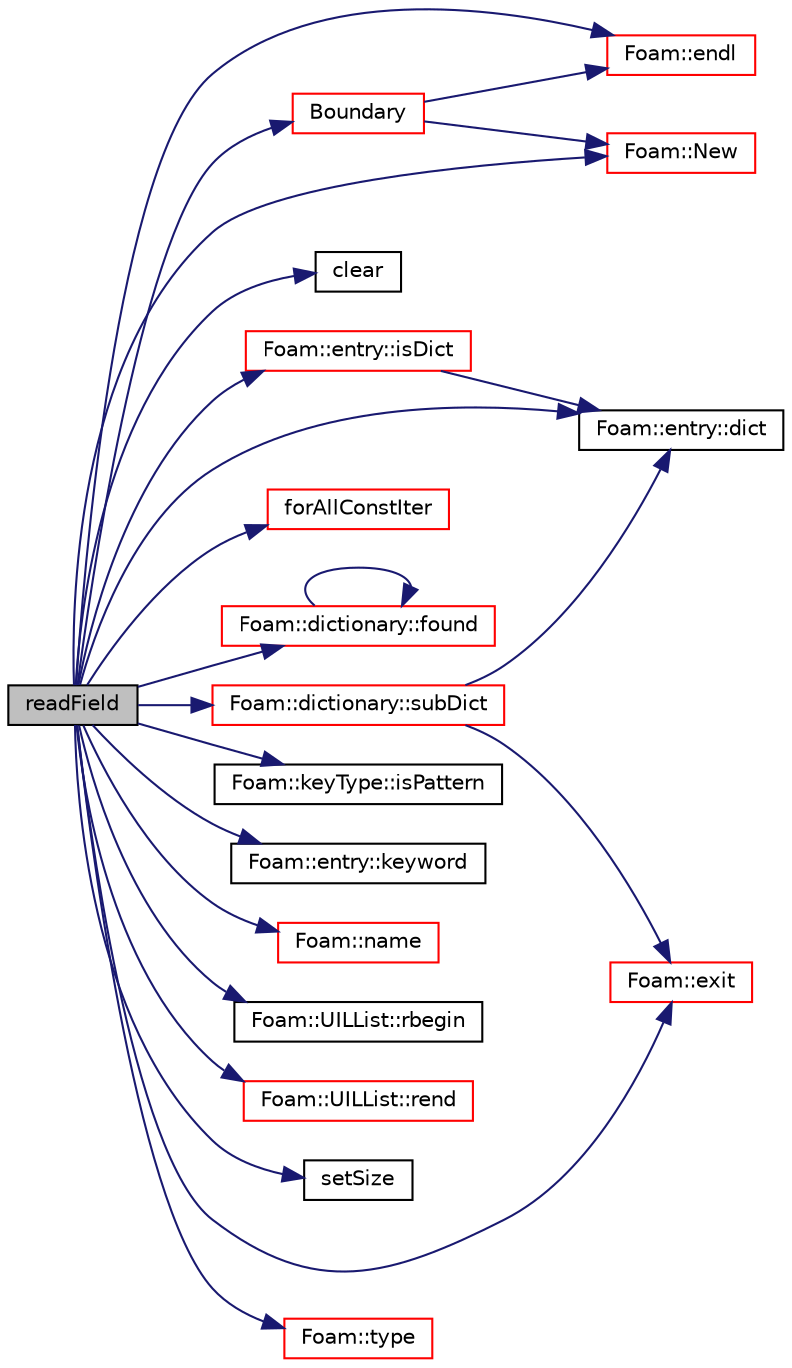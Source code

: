 digraph "readField"
{
  bgcolor="transparent";
  edge [fontname="Helvetica",fontsize="10",labelfontname="Helvetica",labelfontsize="10"];
  node [fontname="Helvetica",fontsize="10",shape=record];
  rankdir="LR";
  Node368 [label="readField",height=0.2,width=0.4,color="black", fillcolor="grey75", style="filled", fontcolor="black"];
  Node368 -> Node369 [color="midnightblue",fontsize="10",style="solid",fontname="Helvetica"];
  Node369 [label="Boundary",height=0.2,width=0.4,color="red",URL="$a27621.html#a98524fd0d952151d9c76607e87009b47",tooltip="Construct from a BoundaryMesh. "];
  Node369 -> Node377 [color="midnightblue",fontsize="10",style="solid",fontname="Helvetica"];
  Node377 [label="Foam::endl",height=0.2,width=0.4,color="red",URL="$a21851.html#a2db8fe02a0d3909e9351bb4275b23ce4",tooltip="Add newline and flush stream. "];
  Node369 -> Node416 [color="midnightblue",fontsize="10",style="solid",fontname="Helvetica"];
  Node416 [label="Foam::New",height=0.2,width=0.4,color="red",URL="$a21851.html#a9d62cf14554c95e83f83f14909d9e0ec"];
  Node368 -> Node723 [color="midnightblue",fontsize="10",style="solid",fontname="Helvetica"];
  Node723 [label="clear",height=0.2,width=0.4,color="black",URL="$a39635.html#a0d972f1186e0939b42675a2df621c10e"];
  Node368 -> Node376 [color="midnightblue",fontsize="10",style="solid",fontname="Helvetica"];
  Node376 [label="Foam::entry::dict",height=0.2,width=0.4,color="black",URL="$a27137.html#abd246c36ef3a3776f7d6e517dc9621af",tooltip="Return dictionary if this entry is a dictionary. "];
  Node368 -> Node377 [color="midnightblue",fontsize="10",style="solid",fontname="Helvetica"];
  Node368 -> Node454 [color="midnightblue",fontsize="10",style="solid",fontname="Helvetica"];
  Node454 [label="Foam::exit",height=0.2,width=0.4,color="red",URL="$a21851.html#a06ca7250d8e89caf05243ec094843642"];
  Node368 -> Node466 [color="midnightblue",fontsize="10",style="solid",fontname="Helvetica"];
  Node466 [label="forAllConstIter",height=0.2,width=0.4,color="red",URL="$a39311.html#ae21e2836509b0fa7f7cedf6493b11b09"];
  Node368 -> Node472 [color="midnightblue",fontsize="10",style="solid",fontname="Helvetica"];
  Node472 [label="Foam::dictionary::found",height=0.2,width=0.4,color="red",URL="$a27129.html#adcd3d5d43253006ef145e56b43025d28",tooltip="Search dictionary for given keyword. "];
  Node472 -> Node472 [color="midnightblue",fontsize="10",style="solid",fontname="Helvetica"];
  Node368 -> Node379 [color="midnightblue",fontsize="10",style="solid",fontname="Helvetica"];
  Node379 [label="Foam::entry::isDict",height=0.2,width=0.4,color="red",URL="$a27137.html#a33b200039e283c4ad4ad9a4756ffafd1",tooltip="Return true if this entry is a dictionary. "];
  Node379 -> Node376 [color="midnightblue",fontsize="10",style="solid",fontname="Helvetica"];
  Node368 -> Node386 [color="midnightblue",fontsize="10",style="solid",fontname="Helvetica"];
  Node386 [label="Foam::keyType::isPattern",height=0.2,width=0.4,color="black",URL="$a29545.html#a04a0151af2fb802822ddc826de05dace",tooltip="Should be treated as a match rather than a literal string. "];
  Node368 -> Node387 [color="midnightblue",fontsize="10",style="solid",fontname="Helvetica"];
  Node387 [label="Foam::entry::keyword",height=0.2,width=0.4,color="black",URL="$a27137.html#a524d765e79e84690b9c13f55191b85c7",tooltip="Return keyword. "];
  Node368 -> Node429 [color="midnightblue",fontsize="10",style="solid",fontname="Helvetica"];
  Node429 [label="Foam::name",height=0.2,width=0.4,color="red",URL="$a21851.html#adcb0df2bd4953cb6bb390272d8263c3a",tooltip="Return a string representation of a complex. "];
  Node368 -> Node416 [color="midnightblue",fontsize="10",style="solid",fontname="Helvetica"];
  Node368 -> Node724 [color="midnightblue",fontsize="10",style="solid",fontname="Helvetica"];
  Node724 [label="Foam::UILList::rbegin",height=0.2,width=0.4,color="black",URL="$a26933.html#af086cceac199bd735c7a97c2a8d7ed21"];
  Node368 -> Node725 [color="midnightblue",fontsize="10",style="solid",fontname="Helvetica"];
  Node725 [label="Foam::UILList::rend",height=0.2,width=0.4,color="red",URL="$a26933.html#a1c98b5278c1aeff8963b7223b4fbcfd7"];
  Node368 -> Node730 [color="midnightblue",fontsize="10",style="solid",fontname="Helvetica"];
  Node730 [label="setSize",height=0.2,width=0.4,color="black",URL="$a18335.html#a6f8d72476baf295a054f72dfbc9c61c3"];
  Node368 -> Node620 [color="midnightblue",fontsize="10",style="solid",fontname="Helvetica"];
  Node620 [label="Foam::dictionary::subDict",height=0.2,width=0.4,color="red",URL="$a27129.html#aaa26b5f2da6aff5a6a59af5407f1bf59",tooltip="Find and return a sub-dictionary. "];
  Node620 -> Node376 [color="midnightblue",fontsize="10",style="solid",fontname="Helvetica"];
  Node620 -> Node454 [color="midnightblue",fontsize="10",style="solid",fontname="Helvetica"];
  Node368 -> Node545 [color="midnightblue",fontsize="10",style="solid",fontname="Helvetica"];
  Node545 [label="Foam::type",height=0.2,width=0.4,color="red",URL="$a21851.html#aec48583af672626378f501eb9fc32cd1",tooltip="Return the file type: DIRECTORY or FILE. "];
}

